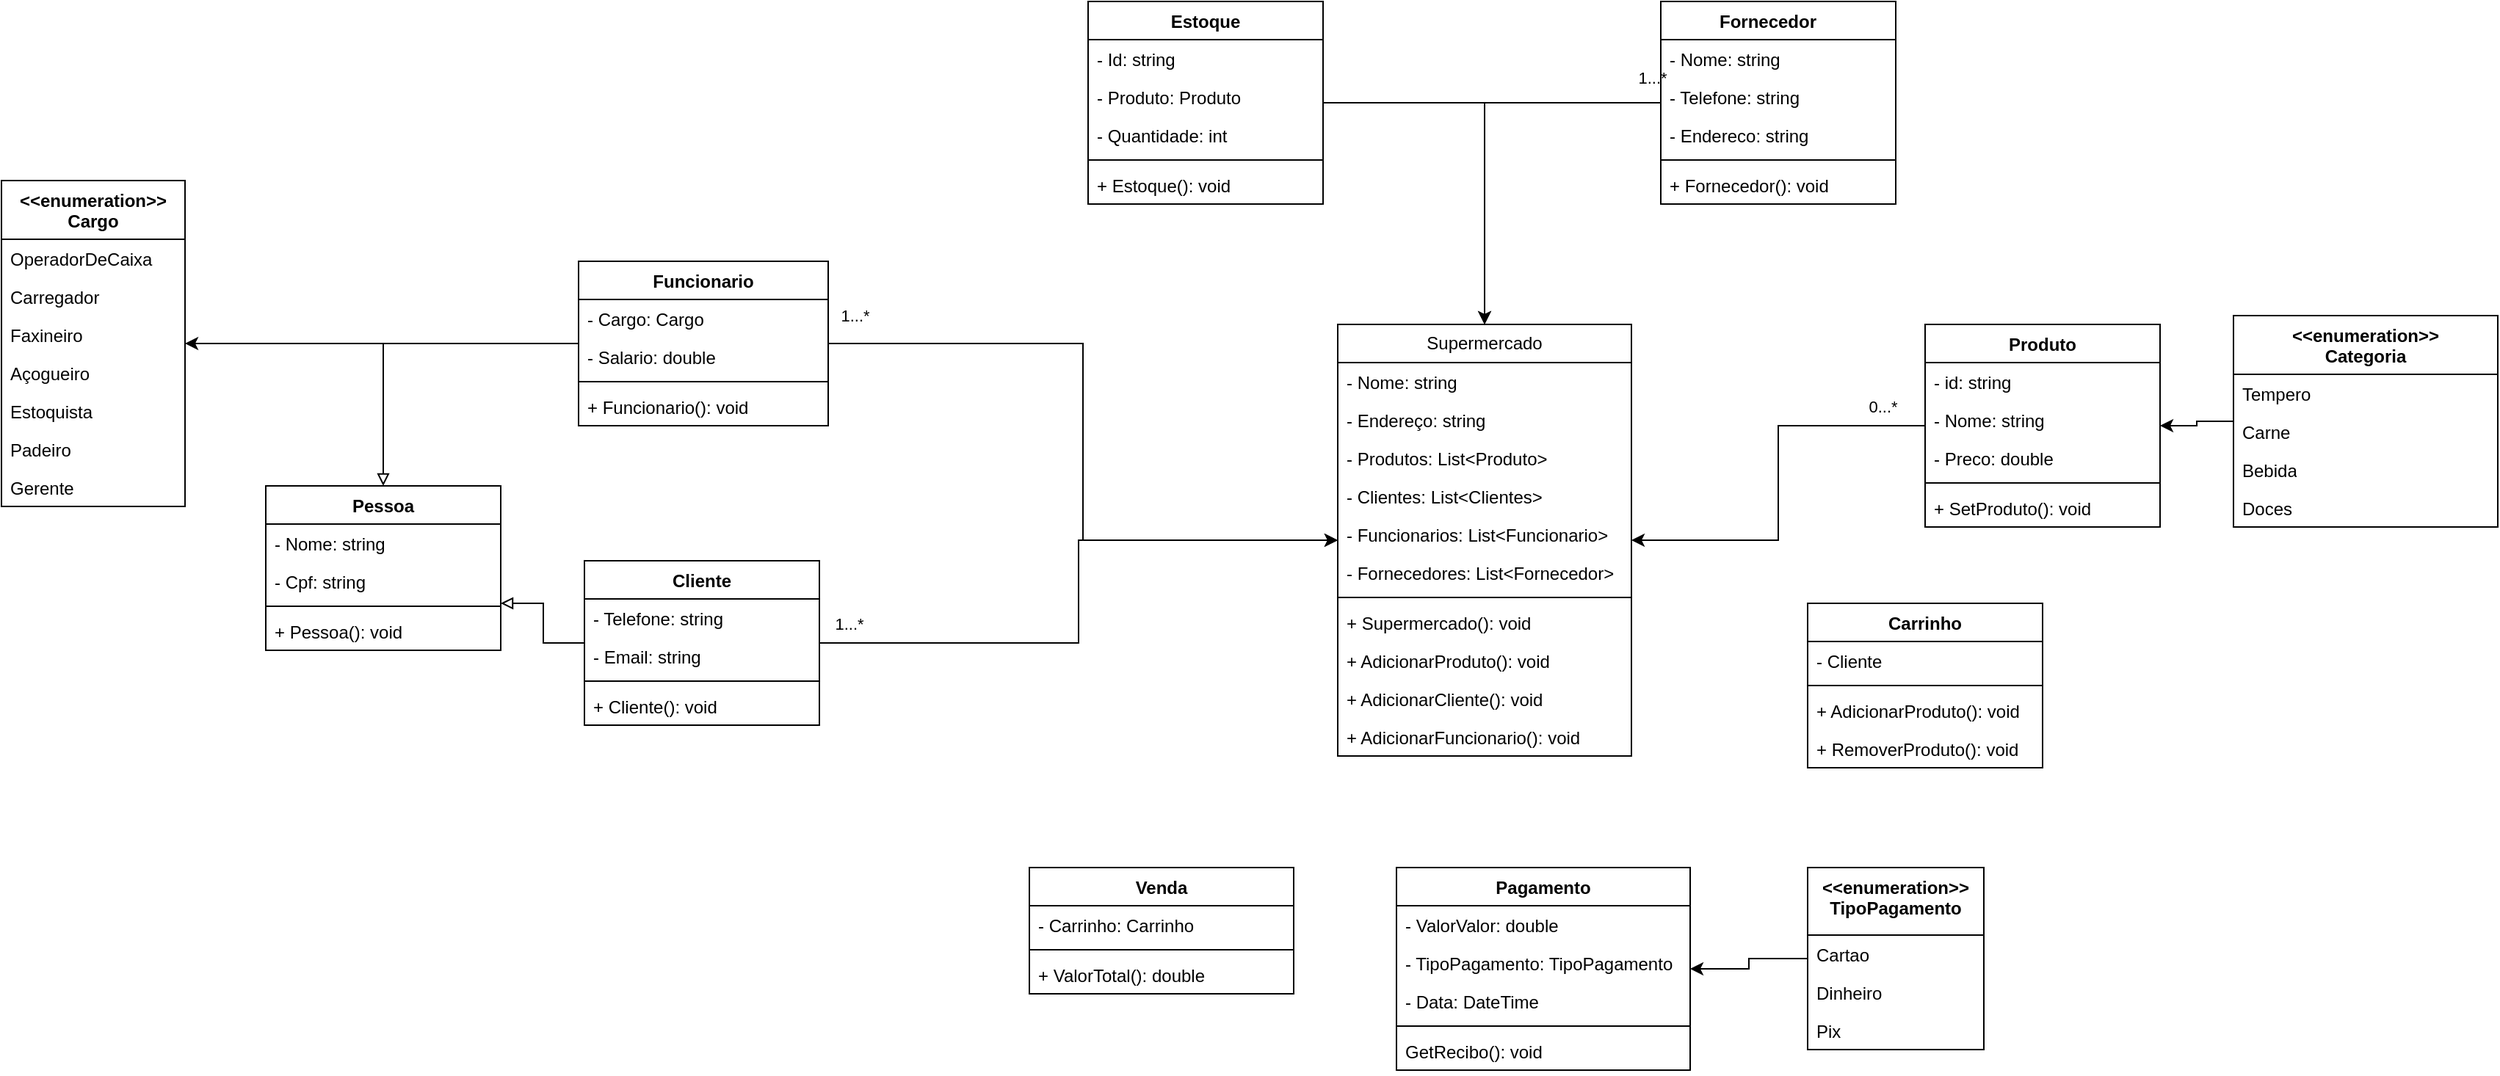 <mxfile version="27.0.6">
  <diagram id="C5RBs43oDa-KdzZeNtuy" name="Page-1">
    <mxGraphModel dx="4429" dy="2274" grid="1" gridSize="10" guides="1" tooltips="1" connect="1" arrows="1" fold="1" page="1" pageScale="1" pageWidth="827" pageHeight="1169" math="0" shadow="0">
      <root>
        <mxCell id="WIyWlLk6GJQsqaUBKTNV-0" />
        <mxCell id="WIyWlLk6GJQsqaUBKTNV-1" parent="WIyWlLk6GJQsqaUBKTNV-0" />
        <mxCell id="YXB4avdSgRHB-DBrlkpS-0" value="Supermercado" style="swimlane;fontStyle=0;childLayout=stackLayout;horizontal=1;startSize=26;fillColor=none;horizontalStack=0;resizeParent=1;resizeParentMax=0;resizeLast=0;collapsible=1;marginBottom=0;whiteSpace=wrap;html=1;" parent="WIyWlLk6GJQsqaUBKTNV-1" vertex="1">
          <mxGeometry x="-940" y="-180" width="200" height="294" as="geometry" />
        </mxCell>
        <mxCell id="YXB4avdSgRHB-DBrlkpS-1" value="- Nome: string" style="text;strokeColor=none;fillColor=none;align=left;verticalAlign=top;spacingLeft=4;spacingRight=4;overflow=hidden;rotatable=0;points=[[0,0.5],[1,0.5]];portConstraint=eastwest;whiteSpace=wrap;html=1;" parent="YXB4avdSgRHB-DBrlkpS-0" vertex="1">
          <mxGeometry y="26" width="200" height="26" as="geometry" />
        </mxCell>
        <mxCell id="YXB4avdSgRHB-DBrlkpS-2" value="- Endereço: string" style="text;strokeColor=none;fillColor=none;align=left;verticalAlign=top;spacingLeft=4;spacingRight=4;overflow=hidden;rotatable=0;points=[[0,0.5],[1,0.5]];portConstraint=eastwest;whiteSpace=wrap;html=1;" parent="YXB4avdSgRHB-DBrlkpS-0" vertex="1">
          <mxGeometry y="52" width="200" height="26" as="geometry" />
        </mxCell>
        <mxCell id="YXB4avdSgRHB-DBrlkpS-164" value="- Produtos: List&amp;lt;Produto&amp;gt;" style="text;strokeColor=none;fillColor=none;align=left;verticalAlign=top;spacingLeft=4;spacingRight=4;overflow=hidden;rotatable=0;points=[[0,0.5],[1,0.5]];portConstraint=eastwest;whiteSpace=wrap;html=1;" parent="YXB4avdSgRHB-DBrlkpS-0" vertex="1">
          <mxGeometry y="78" width="200" height="26" as="geometry" />
        </mxCell>
        <mxCell id="YXB4avdSgRHB-DBrlkpS-166" value="- Clientes: List&amp;lt;Clientes&amp;gt;" style="text;strokeColor=none;fillColor=none;align=left;verticalAlign=top;spacingLeft=4;spacingRight=4;overflow=hidden;rotatable=0;points=[[0,0.5],[1,0.5]];portConstraint=eastwest;whiteSpace=wrap;html=1;" parent="YXB4avdSgRHB-DBrlkpS-0" vertex="1">
          <mxGeometry y="104" width="200" height="26" as="geometry" />
        </mxCell>
        <mxCell id="YXB4avdSgRHB-DBrlkpS-167" value="- Funcionarios: List&amp;lt;Funcionario&amp;gt;" style="text;strokeColor=none;fillColor=none;align=left;verticalAlign=top;spacingLeft=4;spacingRight=4;overflow=hidden;rotatable=0;points=[[0,0.5],[1,0.5]];portConstraint=eastwest;whiteSpace=wrap;html=1;" parent="YXB4avdSgRHB-DBrlkpS-0" vertex="1">
          <mxGeometry y="130" width="200" height="26" as="geometry" />
        </mxCell>
        <mxCell id="vNshx0-KkZAUqCj2fFtB-9" value="- Fornecedores: List&amp;lt;Fornecedor&amp;gt;" style="text;strokeColor=none;fillColor=none;align=left;verticalAlign=top;spacingLeft=4;spacingRight=4;overflow=hidden;rotatable=0;points=[[0,0.5],[1,0.5]];portConstraint=eastwest;whiteSpace=wrap;html=1;" vertex="1" parent="YXB4avdSgRHB-DBrlkpS-0">
          <mxGeometry y="156" width="200" height="26" as="geometry" />
        </mxCell>
        <mxCell id="YXB4avdSgRHB-DBrlkpS-45" value="" style="line;strokeWidth=1;fillColor=none;align=left;verticalAlign=middle;spacingTop=-1;spacingLeft=3;spacingRight=3;rotatable=0;labelPosition=right;points=[];portConstraint=eastwest;strokeColor=inherit;" parent="YXB4avdSgRHB-DBrlkpS-0" vertex="1">
          <mxGeometry y="182" width="200" height="8" as="geometry" />
        </mxCell>
        <mxCell id="YXB4avdSgRHB-DBrlkpS-197" value="+ Supermercado(): void" style="text;strokeColor=none;fillColor=none;align=left;verticalAlign=top;spacingLeft=4;spacingRight=4;overflow=hidden;rotatable=0;points=[[0,0.5],[1,0.5]];portConstraint=eastwest;whiteSpace=wrap;html=1;" parent="YXB4avdSgRHB-DBrlkpS-0" vertex="1">
          <mxGeometry y="190" width="200" height="26" as="geometry" />
        </mxCell>
        <mxCell id="YXB4avdSgRHB-DBrlkpS-126" value="+ AdicionarProduto(): void" style="text;strokeColor=none;fillColor=none;align=left;verticalAlign=top;spacingLeft=4;spacingRight=4;overflow=hidden;rotatable=0;points=[[0,0.5],[1,0.5]];portConstraint=eastwest;whiteSpace=wrap;html=1;" parent="YXB4avdSgRHB-DBrlkpS-0" vertex="1">
          <mxGeometry y="216" width="200" height="26" as="geometry" />
        </mxCell>
        <mxCell id="YXB4avdSgRHB-DBrlkpS-162" value="+ AdicionarCliente(): void" style="text;strokeColor=none;fillColor=none;align=left;verticalAlign=top;spacingLeft=4;spacingRight=4;overflow=hidden;rotatable=0;points=[[0,0.5],[1,0.5]];portConstraint=eastwest;whiteSpace=wrap;html=1;" parent="YXB4avdSgRHB-DBrlkpS-0" vertex="1">
          <mxGeometry y="242" width="200" height="26" as="geometry" />
        </mxCell>
        <mxCell id="YXB4avdSgRHB-DBrlkpS-163" value="+ AdicionarFuncionario(): void" style="text;strokeColor=none;fillColor=none;align=left;verticalAlign=top;spacingLeft=4;spacingRight=4;overflow=hidden;rotatable=0;points=[[0,0.5],[1,0.5]];portConstraint=eastwest;whiteSpace=wrap;html=1;" parent="YXB4avdSgRHB-DBrlkpS-0" vertex="1">
          <mxGeometry y="268" width="200" height="26" as="geometry" />
        </mxCell>
        <mxCell id="vNshx0-KkZAUqCj2fFtB-11" style="edgeStyle=orthogonalEdgeStyle;rounded=0;orthogonalLoop=1;jettySize=auto;html=1;" edge="1" parent="WIyWlLk6GJQsqaUBKTNV-1" source="YXB4avdSgRHB-DBrlkpS-10" target="YXB4avdSgRHB-DBrlkpS-0">
          <mxGeometry relative="1" as="geometry" />
        </mxCell>
        <mxCell id="vNshx0-KkZAUqCj2fFtB-12" value="0...*" style="edgeLabel;html=1;align=center;verticalAlign=middle;resizable=0;points=[];" vertex="1" connectable="0" parent="vNshx0-KkZAUqCj2fFtB-11">
          <mxGeometry x="-0.735" y="2" relative="1" as="geometry">
            <mxPoint x="8" y="-15" as="offset" />
          </mxGeometry>
        </mxCell>
        <mxCell id="YXB4avdSgRHB-DBrlkpS-10" value="Produto" style="swimlane;fontStyle=1;align=center;verticalAlign=top;childLayout=stackLayout;horizontal=1;startSize=26;horizontalStack=0;resizeParent=1;resizeParentMax=0;resizeLast=0;collapsible=1;marginBottom=0;whiteSpace=wrap;html=1;" parent="WIyWlLk6GJQsqaUBKTNV-1" vertex="1">
          <mxGeometry x="-540" y="-180" width="160" height="138" as="geometry" />
        </mxCell>
        <mxCell id="YXB4avdSgRHB-DBrlkpS-168" value="- id: string" style="text;strokeColor=none;fillColor=none;align=left;verticalAlign=top;spacingLeft=4;spacingRight=4;overflow=hidden;rotatable=0;points=[[0,0.5],[1,0.5]];portConstraint=eastwest;whiteSpace=wrap;html=1;" parent="YXB4avdSgRHB-DBrlkpS-10" vertex="1">
          <mxGeometry y="26" width="160" height="26" as="geometry" />
        </mxCell>
        <mxCell id="YXB4avdSgRHB-DBrlkpS-11" value="- Nome: string" style="text;strokeColor=none;fillColor=none;align=left;verticalAlign=top;spacingLeft=4;spacingRight=4;overflow=hidden;rotatable=0;points=[[0,0.5],[1,0.5]];portConstraint=eastwest;whiteSpace=wrap;html=1;" parent="YXB4avdSgRHB-DBrlkpS-10" vertex="1">
          <mxGeometry y="52" width="160" height="26" as="geometry" />
        </mxCell>
        <mxCell id="YXB4avdSgRHB-DBrlkpS-14" value="- Preco: double" style="text;strokeColor=none;fillColor=none;align=left;verticalAlign=top;spacingLeft=4;spacingRight=4;overflow=hidden;rotatable=0;points=[[0,0.5],[1,0.5]];portConstraint=eastwest;whiteSpace=wrap;html=1;" parent="YXB4avdSgRHB-DBrlkpS-10" vertex="1">
          <mxGeometry y="78" width="160" height="26" as="geometry" />
        </mxCell>
        <mxCell id="vNshx0-KkZAUqCj2fFtB-25" value="" style="line;strokeWidth=1;fillColor=none;align=left;verticalAlign=middle;spacingTop=-1;spacingLeft=3;spacingRight=3;rotatable=0;labelPosition=right;points=[];portConstraint=eastwest;strokeColor=inherit;" vertex="1" parent="YXB4avdSgRHB-DBrlkpS-10">
          <mxGeometry y="104" width="160" height="8" as="geometry" />
        </mxCell>
        <mxCell id="vNshx0-KkZAUqCj2fFtB-24" value="+ SetProduto(): void" style="text;strokeColor=none;fillColor=none;align=left;verticalAlign=top;spacingLeft=4;spacingRight=4;overflow=hidden;rotatable=0;points=[[0,0.5],[1,0.5]];portConstraint=eastwest;whiteSpace=wrap;html=1;" vertex="1" parent="YXB4avdSgRHB-DBrlkpS-10">
          <mxGeometry y="112" width="160" height="26" as="geometry" />
        </mxCell>
        <mxCell id="YXB4avdSgRHB-DBrlkpS-104" value="" style="edgeStyle=orthogonalEdgeStyle;rounded=0;orthogonalLoop=1;jettySize=auto;html=1;endArrow=classic;endFill=1;endSize=6;" parent="WIyWlLk6GJQsqaUBKTNV-1" source="YXB4avdSgRHB-DBrlkpS-16" target="YXB4avdSgRHB-DBrlkpS-99" edge="1">
          <mxGeometry relative="1" as="geometry" />
        </mxCell>
        <mxCell id="vNshx0-KkZAUqCj2fFtB-1" style="edgeStyle=orthogonalEdgeStyle;rounded=0;orthogonalLoop=1;jettySize=auto;html=1;endArrow=block;endFill=0;" edge="1" parent="WIyWlLk6GJQsqaUBKTNV-1" source="YXB4avdSgRHB-DBrlkpS-16" target="YXB4avdSgRHB-DBrlkpS-30">
          <mxGeometry relative="1" as="geometry" />
        </mxCell>
        <mxCell id="vNshx0-KkZAUqCj2fFtB-13" style="edgeStyle=orthogonalEdgeStyle;rounded=0;orthogonalLoop=1;jettySize=auto;html=1;" edge="1" parent="WIyWlLk6GJQsqaUBKTNV-1" source="YXB4avdSgRHB-DBrlkpS-16" target="YXB4avdSgRHB-DBrlkpS-0">
          <mxGeometry relative="1" as="geometry" />
        </mxCell>
        <mxCell id="vNshx0-KkZAUqCj2fFtB-16" value="1...*" style="edgeLabel;html=1;align=center;verticalAlign=middle;resizable=0;points=[];" vertex="1" connectable="0" parent="vNshx0-KkZAUqCj2fFtB-13">
          <mxGeometry x="-0.728" relative="1" as="geometry">
            <mxPoint x="-48" y="-19" as="offset" />
          </mxGeometry>
        </mxCell>
        <mxCell id="YXB4avdSgRHB-DBrlkpS-16" value="Funcionario" style="swimlane;fontStyle=1;align=center;verticalAlign=top;childLayout=stackLayout;horizontal=1;startSize=26;horizontalStack=0;resizeParent=1;resizeParentMax=0;resizeLast=0;collapsible=1;marginBottom=0;whiteSpace=wrap;html=1;" parent="WIyWlLk6GJQsqaUBKTNV-1" vertex="1">
          <mxGeometry x="-1457" y="-223" width="170" height="112" as="geometry" />
        </mxCell>
        <mxCell id="YXB4avdSgRHB-DBrlkpS-21" value="- Cargo: Cargo" style="text;strokeColor=none;fillColor=none;align=left;verticalAlign=top;spacingLeft=4;spacingRight=4;overflow=hidden;rotatable=0;points=[[0,0.5],[1,0.5]];portConstraint=eastwest;whiteSpace=wrap;html=1;" parent="YXB4avdSgRHB-DBrlkpS-16" vertex="1">
          <mxGeometry y="26" width="170" height="26" as="geometry" />
        </mxCell>
        <mxCell id="YXB4avdSgRHB-DBrlkpS-155" value="- Salario: double" style="text;strokeColor=none;fillColor=none;align=left;verticalAlign=top;spacingLeft=4;spacingRight=4;overflow=hidden;rotatable=0;points=[[0,0.5],[1,0.5]];portConstraint=eastwest;whiteSpace=wrap;html=1;" parent="YXB4avdSgRHB-DBrlkpS-16" vertex="1">
          <mxGeometry y="52" width="170" height="26" as="geometry" />
        </mxCell>
        <mxCell id="YXB4avdSgRHB-DBrlkpS-179" value="" style="line;strokeWidth=1;fillColor=none;align=left;verticalAlign=middle;spacingTop=-1;spacingLeft=3;spacingRight=3;rotatable=0;labelPosition=right;points=[];portConstraint=eastwest;strokeColor=inherit;" parent="YXB4avdSgRHB-DBrlkpS-16" vertex="1">
          <mxGeometry y="78" width="170" height="8" as="geometry" />
        </mxCell>
        <mxCell id="YXB4avdSgRHB-DBrlkpS-178" value="+ Funcionario(): void" style="text;strokeColor=none;fillColor=none;align=left;verticalAlign=top;spacingLeft=4;spacingRight=4;overflow=hidden;rotatable=0;points=[[0,0.5],[1,0.5]];portConstraint=eastwest;whiteSpace=wrap;html=1;" parent="YXB4avdSgRHB-DBrlkpS-16" vertex="1">
          <mxGeometry y="86" width="170" height="26" as="geometry" />
        </mxCell>
        <mxCell id="YXB4avdSgRHB-DBrlkpS-22" value="Venda" style="swimlane;fontStyle=1;align=center;verticalAlign=top;childLayout=stackLayout;horizontal=1;startSize=26;horizontalStack=0;resizeParent=1;resizeParentMax=0;resizeLast=0;collapsible=1;marginBottom=0;whiteSpace=wrap;html=1;" parent="WIyWlLk6GJQsqaUBKTNV-1" vertex="1">
          <mxGeometry x="-1150" y="190" width="180" height="86" as="geometry" />
        </mxCell>
        <mxCell id="YXB4avdSgRHB-DBrlkpS-180" value="- Carrinho: Carrinho" style="text;strokeColor=none;fillColor=none;align=left;verticalAlign=top;spacingLeft=4;spacingRight=4;overflow=hidden;rotatable=0;points=[[0,0.5],[1,0.5]];portConstraint=eastwest;whiteSpace=wrap;html=1;" parent="YXB4avdSgRHB-DBrlkpS-22" vertex="1">
          <mxGeometry y="26" width="180" height="26" as="geometry" />
        </mxCell>
        <mxCell id="vNshx0-KkZAUqCj2fFtB-67" value="" style="line;strokeWidth=1;fillColor=none;align=left;verticalAlign=middle;spacingTop=-1;spacingLeft=3;spacingRight=3;rotatable=0;labelPosition=right;points=[];portConstraint=eastwest;strokeColor=inherit;" vertex="1" parent="YXB4avdSgRHB-DBrlkpS-22">
          <mxGeometry y="52" width="180" height="8" as="geometry" />
        </mxCell>
        <mxCell id="vNshx0-KkZAUqCj2fFtB-66" value="+ ValorTotal(): double" style="text;strokeColor=none;fillColor=none;align=left;verticalAlign=top;spacingLeft=4;spacingRight=4;overflow=hidden;rotatable=0;points=[[0,0.5],[1,0.5]];portConstraint=eastwest;whiteSpace=wrap;html=1;" vertex="1" parent="YXB4avdSgRHB-DBrlkpS-22">
          <mxGeometry y="60" width="180" height="26" as="geometry" />
        </mxCell>
        <mxCell id="YXB4avdSgRHB-DBrlkpS-30" value="Pessoa" style="swimlane;fontStyle=1;align=center;verticalAlign=top;childLayout=stackLayout;horizontal=1;startSize=26;horizontalStack=0;resizeParent=1;resizeParentMax=0;resizeLast=0;collapsible=1;marginBottom=0;whiteSpace=wrap;html=1;" parent="WIyWlLk6GJQsqaUBKTNV-1" vertex="1">
          <mxGeometry x="-1670" y="-70" width="160" height="112" as="geometry" />
        </mxCell>
        <mxCell id="YXB4avdSgRHB-DBrlkpS-31" value="- Nome: string" style="text;strokeColor=none;fillColor=none;align=left;verticalAlign=top;spacingLeft=4;spacingRight=4;overflow=hidden;rotatable=0;points=[[0,0.5],[1,0.5]];portConstraint=eastwest;whiteSpace=wrap;html=1;" parent="YXB4avdSgRHB-DBrlkpS-30" vertex="1">
          <mxGeometry y="26" width="160" height="26" as="geometry" />
        </mxCell>
        <mxCell id="YXB4avdSgRHB-DBrlkpS-47" value="- Cpf: string" style="text;strokeColor=none;fillColor=none;align=left;verticalAlign=top;spacingLeft=4;spacingRight=4;overflow=hidden;rotatable=0;points=[[0,0.5],[1,0.5]];portConstraint=eastwest;whiteSpace=wrap;html=1;" parent="YXB4avdSgRHB-DBrlkpS-30" vertex="1">
          <mxGeometry y="52" width="160" height="26" as="geometry" />
        </mxCell>
        <mxCell id="YXB4avdSgRHB-DBrlkpS-174" value="" style="line;strokeWidth=1;fillColor=none;align=left;verticalAlign=middle;spacingTop=-1;spacingLeft=3;spacingRight=3;rotatable=0;labelPosition=right;points=[];portConstraint=eastwest;strokeColor=inherit;" parent="YXB4avdSgRHB-DBrlkpS-30" vertex="1">
          <mxGeometry y="78" width="160" height="8" as="geometry" />
        </mxCell>
        <mxCell id="YXB4avdSgRHB-DBrlkpS-173" value="+ Pessoa(): void" style="text;strokeColor=none;fillColor=none;align=left;verticalAlign=top;spacingLeft=4;spacingRight=4;overflow=hidden;rotatable=0;points=[[0,0.5],[1,0.5]];portConstraint=eastwest;whiteSpace=wrap;html=1;" parent="YXB4avdSgRHB-DBrlkpS-30" vertex="1">
          <mxGeometry y="86" width="160" height="26" as="geometry" />
        </mxCell>
        <mxCell id="vNshx0-KkZAUqCj2fFtB-2" style="edgeStyle=orthogonalEdgeStyle;rounded=0;orthogonalLoop=1;jettySize=auto;html=1;endArrow=block;endFill=0;" edge="1" parent="WIyWlLk6GJQsqaUBKTNV-1" source="YXB4avdSgRHB-DBrlkpS-40" target="YXB4avdSgRHB-DBrlkpS-30">
          <mxGeometry relative="1" as="geometry">
            <Array as="points">
              <mxPoint x="-1481" y="37" />
              <mxPoint x="-1481" y="10" />
            </Array>
          </mxGeometry>
        </mxCell>
        <mxCell id="vNshx0-KkZAUqCj2fFtB-14" style="edgeStyle=orthogonalEdgeStyle;rounded=0;orthogonalLoop=1;jettySize=auto;html=1;" edge="1" parent="WIyWlLk6GJQsqaUBKTNV-1" source="YXB4avdSgRHB-DBrlkpS-40" target="YXB4avdSgRHB-DBrlkpS-0">
          <mxGeometry relative="1" as="geometry" />
        </mxCell>
        <mxCell id="vNshx0-KkZAUqCj2fFtB-15" value="1...*" style="edgeLabel;html=1;align=center;verticalAlign=middle;resizable=0;points=[];" vertex="1" connectable="0" parent="vNshx0-KkZAUqCj2fFtB-14">
          <mxGeometry x="-0.879" y="1" relative="1" as="geometry">
            <mxPoint x="-6" y="-12" as="offset" />
          </mxGeometry>
        </mxCell>
        <mxCell id="YXB4avdSgRHB-DBrlkpS-40" value="Cliente" style="swimlane;fontStyle=1;align=center;verticalAlign=top;childLayout=stackLayout;horizontal=1;startSize=26;horizontalStack=0;resizeParent=1;resizeParentMax=0;resizeLast=0;collapsible=1;marginBottom=0;whiteSpace=wrap;html=1;" parent="WIyWlLk6GJQsqaUBKTNV-1" vertex="1">
          <mxGeometry x="-1453" y="-19" width="160" height="112" as="geometry" />
        </mxCell>
        <mxCell id="YXB4avdSgRHB-DBrlkpS-171" value="- Telefone: string" style="text;strokeColor=none;fillColor=none;align=left;verticalAlign=top;spacingLeft=4;spacingRight=4;overflow=hidden;rotatable=0;points=[[0,0.5],[1,0.5]];portConstraint=eastwest;whiteSpace=wrap;html=1;" parent="YXB4avdSgRHB-DBrlkpS-40" vertex="1">
          <mxGeometry y="26" width="160" height="26" as="geometry" />
        </mxCell>
        <mxCell id="YXB4avdSgRHB-DBrlkpS-177" value="- Email: string" style="text;strokeColor=none;fillColor=none;align=left;verticalAlign=top;spacingLeft=4;spacingRight=4;overflow=hidden;rotatable=0;points=[[0,0.5],[1,0.5]];portConstraint=eastwest;whiteSpace=wrap;html=1;" parent="YXB4avdSgRHB-DBrlkpS-40" vertex="1">
          <mxGeometry y="52" width="160" height="26" as="geometry" />
        </mxCell>
        <mxCell id="YXB4avdSgRHB-DBrlkpS-176" value="" style="line;strokeWidth=1;fillColor=none;align=left;verticalAlign=middle;spacingTop=-1;spacingLeft=3;spacingRight=3;rotatable=0;labelPosition=right;points=[];portConstraint=eastwest;strokeColor=inherit;" parent="YXB4avdSgRHB-DBrlkpS-40" vertex="1">
          <mxGeometry y="78" width="160" height="8" as="geometry" />
        </mxCell>
        <mxCell id="YXB4avdSgRHB-DBrlkpS-175" value="+ Cliente(): void" style="text;strokeColor=none;fillColor=none;align=left;verticalAlign=top;spacingLeft=4;spacingRight=4;overflow=hidden;rotatable=0;points=[[0,0.5],[1,0.5]];portConstraint=eastwest;whiteSpace=wrap;html=1;" parent="YXB4avdSgRHB-DBrlkpS-40" vertex="1">
          <mxGeometry y="86" width="160" height="26" as="geometry" />
        </mxCell>
        <mxCell id="vNshx0-KkZAUqCj2fFtB-26" style="edgeStyle=orthogonalEdgeStyle;rounded=0;orthogonalLoop=1;jettySize=auto;html=1;" edge="1" parent="WIyWlLk6GJQsqaUBKTNV-1" source="YXB4avdSgRHB-DBrlkpS-54" target="YXB4avdSgRHB-DBrlkpS-0">
          <mxGeometry relative="1" as="geometry" />
        </mxCell>
        <mxCell id="vNshx0-KkZAUqCj2fFtB-29" value="1...*" style="edgeLabel;html=1;align=center;verticalAlign=middle;resizable=0;points=[];" vertex="1" connectable="0" parent="vNshx0-KkZAUqCj2fFtB-26">
          <mxGeometry x="-0.848" y="-6" relative="1" as="geometry">
            <mxPoint x="14" y="-11" as="offset" />
          </mxGeometry>
        </mxCell>
        <mxCell id="YXB4avdSgRHB-DBrlkpS-54" value="Fornecedor&lt;span style=&quot;white-space: pre;&quot;&gt;&#x9;&lt;/span&gt;" style="swimlane;fontStyle=1;align=center;verticalAlign=top;childLayout=stackLayout;horizontal=1;startSize=26;horizontalStack=0;resizeParent=1;resizeParentMax=0;resizeLast=0;collapsible=1;marginBottom=0;whiteSpace=wrap;html=1;" parent="WIyWlLk6GJQsqaUBKTNV-1" vertex="1">
          <mxGeometry x="-720" y="-400" width="160" height="138" as="geometry" />
        </mxCell>
        <mxCell id="YXB4avdSgRHB-DBrlkpS-55" value="- Nome: string" style="text;strokeColor=none;fillColor=none;align=left;verticalAlign=top;spacingLeft=4;spacingRight=4;overflow=hidden;rotatable=0;points=[[0,0.5],[1,0.5]];portConstraint=eastwest;whiteSpace=wrap;html=1;" parent="YXB4avdSgRHB-DBrlkpS-54" vertex="1">
          <mxGeometry y="26" width="160" height="26" as="geometry" />
        </mxCell>
        <mxCell id="YXB4avdSgRHB-DBrlkpS-183" value="- Telefone: string" style="text;strokeColor=none;fillColor=none;align=left;verticalAlign=top;spacingLeft=4;spacingRight=4;overflow=hidden;rotatable=0;points=[[0,0.5],[1,0.5]];portConstraint=eastwest;whiteSpace=wrap;html=1;" parent="YXB4avdSgRHB-DBrlkpS-54" vertex="1">
          <mxGeometry y="52" width="160" height="26" as="geometry" />
        </mxCell>
        <mxCell id="YXB4avdSgRHB-DBrlkpS-58" value="- Endereco: string" style="text;strokeColor=none;fillColor=none;align=left;verticalAlign=top;spacingLeft=4;spacingRight=4;overflow=hidden;rotatable=0;points=[[0,0.5],[1,0.5]];portConstraint=eastwest;whiteSpace=wrap;html=1;" parent="YXB4avdSgRHB-DBrlkpS-54" vertex="1">
          <mxGeometry y="78" width="160" height="26" as="geometry" />
        </mxCell>
        <mxCell id="vNshx0-KkZAUqCj2fFtB-28" value="" style="line;strokeWidth=1;fillColor=none;align=left;verticalAlign=middle;spacingTop=-1;spacingLeft=3;spacingRight=3;rotatable=0;labelPosition=right;points=[];portConstraint=eastwest;strokeColor=inherit;" vertex="1" parent="YXB4avdSgRHB-DBrlkpS-54">
          <mxGeometry y="104" width="160" height="8" as="geometry" />
        </mxCell>
        <mxCell id="vNshx0-KkZAUqCj2fFtB-27" value="+ Fornecedor(): void" style="text;strokeColor=none;fillColor=none;align=left;verticalAlign=top;spacingLeft=4;spacingRight=4;overflow=hidden;rotatable=0;points=[[0,0.5],[1,0.5]];portConstraint=eastwest;whiteSpace=wrap;html=1;" vertex="1" parent="YXB4avdSgRHB-DBrlkpS-54">
          <mxGeometry y="112" width="160" height="26" as="geometry" />
        </mxCell>
        <mxCell id="YXB4avdSgRHB-DBrlkpS-59" value="Pagamento" style="swimlane;fontStyle=1;align=center;verticalAlign=top;childLayout=stackLayout;horizontal=1;startSize=26;horizontalStack=0;resizeParent=1;resizeParentMax=0;resizeLast=0;collapsible=1;marginBottom=0;whiteSpace=wrap;html=1;" parent="WIyWlLk6GJQsqaUBKTNV-1" vertex="1">
          <mxGeometry x="-900" y="190" width="200" height="138" as="geometry" />
        </mxCell>
        <mxCell id="YXB4avdSgRHB-DBrlkpS-68" value="- ValorValor: double" style="text;strokeColor=none;fillColor=none;align=left;verticalAlign=top;spacingLeft=4;spacingRight=4;overflow=hidden;rotatable=0;points=[[0,0.5],[1,0.5]];portConstraint=eastwest;whiteSpace=wrap;html=1;" parent="YXB4avdSgRHB-DBrlkpS-59" vertex="1">
          <mxGeometry y="26" width="200" height="26" as="geometry" />
        </mxCell>
        <mxCell id="YXB4avdSgRHB-DBrlkpS-187" value="- TipoPagamento: TipoPagamento" style="text;strokeColor=none;fillColor=none;align=left;verticalAlign=top;spacingLeft=4;spacingRight=4;overflow=hidden;rotatable=0;points=[[0,0.5],[1,0.5]];portConstraint=eastwest;whiteSpace=wrap;html=1;" parent="YXB4avdSgRHB-DBrlkpS-59" vertex="1">
          <mxGeometry y="52" width="200" height="26" as="geometry" />
        </mxCell>
        <mxCell id="vNshx0-KkZAUqCj2fFtB-71" value="- Data: DateTime" style="text;strokeColor=none;fillColor=none;align=left;verticalAlign=top;spacingLeft=4;spacingRight=4;overflow=hidden;rotatable=0;points=[[0,0.5],[1,0.5]];portConstraint=eastwest;whiteSpace=wrap;html=1;" vertex="1" parent="YXB4avdSgRHB-DBrlkpS-59">
          <mxGeometry y="78" width="200" height="26" as="geometry" />
        </mxCell>
        <mxCell id="vNshx0-KkZAUqCj2fFtB-70" value="" style="line;strokeWidth=1;fillColor=none;align=left;verticalAlign=middle;spacingTop=-1;spacingLeft=3;spacingRight=3;rotatable=0;labelPosition=right;points=[];portConstraint=eastwest;strokeColor=inherit;" vertex="1" parent="YXB4avdSgRHB-DBrlkpS-59">
          <mxGeometry y="104" width="200" height="8" as="geometry" />
        </mxCell>
        <mxCell id="vNshx0-KkZAUqCj2fFtB-69" value="GetRecibo(): void" style="text;strokeColor=none;fillColor=none;align=left;verticalAlign=top;spacingLeft=4;spacingRight=4;overflow=hidden;rotatable=0;points=[[0,0.5],[1,0.5]];portConstraint=eastwest;whiteSpace=wrap;html=1;" vertex="1" parent="YXB4avdSgRHB-DBrlkpS-59">
          <mxGeometry y="112" width="200" height="26" as="geometry" />
        </mxCell>
        <mxCell id="vNshx0-KkZAUqCj2fFtB-4" style="edgeStyle=orthogonalEdgeStyle;rounded=0;orthogonalLoop=1;jettySize=auto;html=1;" edge="1" parent="WIyWlLk6GJQsqaUBKTNV-1" source="YXB4avdSgRHB-DBrlkpS-69" target="YXB4avdSgRHB-DBrlkpS-10">
          <mxGeometry relative="1" as="geometry" />
        </mxCell>
        <mxCell id="YXB4avdSgRHB-DBrlkpS-69" value="&amp;lt;&amp;lt;enumeration&amp;gt;&amp;gt;&lt;div&gt;Categoria&lt;/div&gt;" style="swimlane;fontStyle=1;align=center;verticalAlign=top;childLayout=stackLayout;horizontal=1;startSize=40;horizontalStack=0;resizeParent=1;resizeParentMax=0;resizeLast=0;collapsible=1;marginBottom=0;whiteSpace=wrap;html=1;" parent="WIyWlLk6GJQsqaUBKTNV-1" vertex="1">
          <mxGeometry x="-330" y="-186" width="180" height="144" as="geometry" />
        </mxCell>
        <mxCell id="vNshx0-KkZAUqCj2fFtB-5" value="&lt;div&gt;Tempero&lt;/div&gt;" style="text;strokeColor=none;fillColor=none;align=left;verticalAlign=top;spacingLeft=4;spacingRight=4;overflow=hidden;rotatable=0;points=[[0,0.5],[1,0.5]];portConstraint=eastwest;whiteSpace=wrap;html=1;" vertex="1" parent="YXB4avdSgRHB-DBrlkpS-69">
          <mxGeometry y="40" width="180" height="26" as="geometry" />
        </mxCell>
        <mxCell id="vNshx0-KkZAUqCj2fFtB-6" value="Carne" style="text;strokeColor=none;fillColor=none;align=left;verticalAlign=top;spacingLeft=4;spacingRight=4;overflow=hidden;rotatable=0;points=[[0,0.5],[1,0.5]];portConstraint=eastwest;whiteSpace=wrap;html=1;" vertex="1" parent="YXB4avdSgRHB-DBrlkpS-69">
          <mxGeometry y="66" width="180" height="26" as="geometry" />
        </mxCell>
        <mxCell id="vNshx0-KkZAUqCj2fFtB-7" value="Bebida" style="text;strokeColor=none;fillColor=none;align=left;verticalAlign=top;spacingLeft=4;spacingRight=4;overflow=hidden;rotatable=0;points=[[0,0.5],[1,0.5]];portConstraint=eastwest;whiteSpace=wrap;html=1;" vertex="1" parent="YXB4avdSgRHB-DBrlkpS-69">
          <mxGeometry y="92" width="180" height="26" as="geometry" />
        </mxCell>
        <mxCell id="vNshx0-KkZAUqCj2fFtB-8" value="Doces" style="text;strokeColor=none;fillColor=none;align=left;verticalAlign=top;spacingLeft=4;spacingRight=4;overflow=hidden;rotatable=0;points=[[0,0.5],[1,0.5]];portConstraint=eastwest;whiteSpace=wrap;html=1;" vertex="1" parent="YXB4avdSgRHB-DBrlkpS-69">
          <mxGeometry y="118" width="180" height="26" as="geometry" />
        </mxCell>
        <mxCell id="YXB4avdSgRHB-DBrlkpS-99" value="&lt;div&gt;&amp;lt;&amp;lt;enumeration&amp;gt;&amp;gt;&lt;/div&gt;&lt;div&gt;Cargo&lt;/div&gt;" style="swimlane;fontStyle=1;align=center;verticalAlign=top;childLayout=stackLayout;horizontal=1;startSize=40;horizontalStack=0;resizeParent=1;resizeParentMax=0;resizeLast=0;collapsible=1;marginBottom=0;whiteSpace=wrap;html=1;" parent="WIyWlLk6GJQsqaUBKTNV-1" vertex="1">
          <mxGeometry x="-1850" y="-278" width="125" height="222" as="geometry" />
        </mxCell>
        <mxCell id="YXB4avdSgRHB-DBrlkpS-100" value="OperadorDeCaixa" style="text;strokeColor=none;fillColor=none;align=left;verticalAlign=top;spacingLeft=4;spacingRight=4;overflow=hidden;rotatable=0;points=[[0,0.5],[1,0.5]];portConstraint=eastwest;whiteSpace=wrap;html=1;" parent="YXB4avdSgRHB-DBrlkpS-99" vertex="1">
          <mxGeometry y="40" width="125" height="26" as="geometry" />
        </mxCell>
        <mxCell id="YXB4avdSgRHB-DBrlkpS-101" value="Carregador" style="text;strokeColor=none;fillColor=none;align=left;verticalAlign=top;spacingLeft=4;spacingRight=4;overflow=hidden;rotatable=0;points=[[0,0.5],[1,0.5]];portConstraint=eastwest;whiteSpace=wrap;html=1;" parent="YXB4avdSgRHB-DBrlkpS-99" vertex="1">
          <mxGeometry y="66" width="125" height="26" as="geometry" />
        </mxCell>
        <mxCell id="YXB4avdSgRHB-DBrlkpS-105" value="Faxineiro" style="text;strokeColor=none;fillColor=none;align=left;verticalAlign=top;spacingLeft=4;spacingRight=4;overflow=hidden;rotatable=0;points=[[0,0.5],[1,0.5]];portConstraint=eastwest;whiteSpace=wrap;html=1;" parent="YXB4avdSgRHB-DBrlkpS-99" vertex="1">
          <mxGeometry y="92" width="125" height="26" as="geometry" />
        </mxCell>
        <mxCell id="YXB4avdSgRHB-DBrlkpS-106" value="Açogueiro" style="text;strokeColor=none;fillColor=none;align=left;verticalAlign=top;spacingLeft=4;spacingRight=4;overflow=hidden;rotatable=0;points=[[0,0.5],[1,0.5]];portConstraint=eastwest;whiteSpace=wrap;html=1;" parent="YXB4avdSgRHB-DBrlkpS-99" vertex="1">
          <mxGeometry y="118" width="125" height="26" as="geometry" />
        </mxCell>
        <mxCell id="YXB4avdSgRHB-DBrlkpS-107" value="Estoquista" style="text;strokeColor=none;fillColor=none;align=left;verticalAlign=top;spacingLeft=4;spacingRight=4;overflow=hidden;rotatable=0;points=[[0,0.5],[1,0.5]];portConstraint=eastwest;whiteSpace=wrap;html=1;" parent="YXB4avdSgRHB-DBrlkpS-99" vertex="1">
          <mxGeometry y="144" width="125" height="26" as="geometry" />
        </mxCell>
        <mxCell id="YXB4avdSgRHB-DBrlkpS-108" value="Padeiro" style="text;strokeColor=none;fillColor=none;align=left;verticalAlign=top;spacingLeft=4;spacingRight=4;overflow=hidden;rotatable=0;points=[[0,0.5],[1,0.5]];portConstraint=eastwest;whiteSpace=wrap;html=1;" parent="YXB4avdSgRHB-DBrlkpS-99" vertex="1">
          <mxGeometry y="170" width="125" height="26" as="geometry" />
        </mxCell>
        <mxCell id="YXB4avdSgRHB-DBrlkpS-109" value="Gerente" style="text;strokeColor=none;fillColor=none;align=left;verticalAlign=top;spacingLeft=4;spacingRight=4;overflow=hidden;rotatable=0;points=[[0,0.5],[1,0.5]];portConstraint=eastwest;whiteSpace=wrap;html=1;" parent="YXB4avdSgRHB-DBrlkpS-99" vertex="1">
          <mxGeometry y="196" width="125" height="26" as="geometry" />
        </mxCell>
        <mxCell id="vNshx0-KkZAUqCj2fFtB-68" style="edgeStyle=orthogonalEdgeStyle;rounded=0;orthogonalLoop=1;jettySize=auto;html=1;" edge="1" parent="WIyWlLk6GJQsqaUBKTNV-1" source="YXB4avdSgRHB-DBrlkpS-110" target="YXB4avdSgRHB-DBrlkpS-59">
          <mxGeometry relative="1" as="geometry" />
        </mxCell>
        <mxCell id="YXB4avdSgRHB-DBrlkpS-110" value="&lt;div&gt;&amp;lt;&amp;lt;enumeration&amp;gt;&amp;gt;&lt;/div&gt;&lt;div&gt;TipoPagamento&lt;/div&gt;" style="swimlane;fontStyle=1;align=center;verticalAlign=top;childLayout=stackLayout;horizontal=1;startSize=46;horizontalStack=0;resizeParent=1;resizeParentMax=0;resizeLast=0;collapsible=1;marginBottom=0;whiteSpace=wrap;html=1;" parent="WIyWlLk6GJQsqaUBKTNV-1" vertex="1">
          <mxGeometry x="-620" y="190" width="120" height="124" as="geometry" />
        </mxCell>
        <mxCell id="YXB4avdSgRHB-DBrlkpS-111" value="Cartao" style="text;strokeColor=none;fillColor=none;align=left;verticalAlign=top;spacingLeft=4;spacingRight=4;overflow=hidden;rotatable=0;points=[[0,0.5],[1,0.5]];portConstraint=eastwest;whiteSpace=wrap;html=1;" parent="YXB4avdSgRHB-DBrlkpS-110" vertex="1">
          <mxGeometry y="46" width="120" height="26" as="geometry" />
        </mxCell>
        <mxCell id="YXB4avdSgRHB-DBrlkpS-112" value="Dinheiro" style="text;strokeColor=none;fillColor=none;align=left;verticalAlign=top;spacingLeft=4;spacingRight=4;overflow=hidden;rotatable=0;points=[[0,0.5],[1,0.5]];portConstraint=eastwest;whiteSpace=wrap;html=1;" parent="YXB4avdSgRHB-DBrlkpS-110" vertex="1">
          <mxGeometry y="72" width="120" height="26" as="geometry" />
        </mxCell>
        <mxCell id="YXB4avdSgRHB-DBrlkpS-116" value="Pix" style="text;strokeColor=none;fillColor=none;align=left;verticalAlign=top;spacingLeft=4;spacingRight=4;overflow=hidden;rotatable=0;points=[[0,0.5],[1,0.5]];portConstraint=eastwest;whiteSpace=wrap;html=1;" parent="YXB4avdSgRHB-DBrlkpS-110" vertex="1">
          <mxGeometry y="98" width="120" height="26" as="geometry" />
        </mxCell>
        <mxCell id="vNshx0-KkZAUqCj2fFtB-30" style="edgeStyle=orthogonalEdgeStyle;rounded=0;orthogonalLoop=1;jettySize=auto;html=1;" edge="1" parent="WIyWlLk6GJQsqaUBKTNV-1" source="YXB4avdSgRHB-DBrlkpS-189" target="YXB4avdSgRHB-DBrlkpS-0">
          <mxGeometry relative="1" as="geometry" />
        </mxCell>
        <mxCell id="YXB4avdSgRHB-DBrlkpS-189" value="Estoque" style="swimlane;fontStyle=1;align=center;verticalAlign=top;childLayout=stackLayout;horizontal=1;startSize=26;horizontalStack=0;resizeParent=1;resizeParentMax=0;resizeLast=0;collapsible=1;marginBottom=0;whiteSpace=wrap;html=1;" parent="WIyWlLk6GJQsqaUBKTNV-1" vertex="1">
          <mxGeometry x="-1110" y="-400" width="160" height="138" as="geometry" />
        </mxCell>
        <mxCell id="YXB4avdSgRHB-DBrlkpS-190" value="- Id: string" style="text;strokeColor=none;fillColor=none;align=left;verticalAlign=top;spacingLeft=4;spacingRight=4;overflow=hidden;rotatable=0;points=[[0,0.5],[1,0.5]];portConstraint=eastwest;whiteSpace=wrap;html=1;" parent="YXB4avdSgRHB-DBrlkpS-189" vertex="1">
          <mxGeometry y="26" width="160" height="26" as="geometry" />
        </mxCell>
        <mxCell id="YXB4avdSgRHB-DBrlkpS-195" value="- Produto: Produto" style="text;strokeColor=none;fillColor=none;align=left;verticalAlign=top;spacingLeft=4;spacingRight=4;overflow=hidden;rotatable=0;points=[[0,0.5],[1,0.5]];portConstraint=eastwest;whiteSpace=wrap;html=1;" parent="YXB4avdSgRHB-DBrlkpS-189" vertex="1">
          <mxGeometry y="52" width="160" height="26" as="geometry" />
        </mxCell>
        <mxCell id="YXB4avdSgRHB-DBrlkpS-196" value="- Quantidade: int" style="text;strokeColor=none;fillColor=none;align=left;verticalAlign=top;spacingLeft=4;spacingRight=4;overflow=hidden;rotatable=0;points=[[0,0.5],[1,0.5]];portConstraint=eastwest;whiteSpace=wrap;html=1;" parent="YXB4avdSgRHB-DBrlkpS-189" vertex="1">
          <mxGeometry y="78" width="160" height="26" as="geometry" />
        </mxCell>
        <mxCell id="vNshx0-KkZAUqCj2fFtB-32" value="" style="line;strokeWidth=1;fillColor=none;align=left;verticalAlign=middle;spacingTop=-1;spacingLeft=3;spacingRight=3;rotatable=0;labelPosition=right;points=[];portConstraint=eastwest;strokeColor=inherit;" vertex="1" parent="YXB4avdSgRHB-DBrlkpS-189">
          <mxGeometry y="104" width="160" height="8" as="geometry" />
        </mxCell>
        <mxCell id="vNshx0-KkZAUqCj2fFtB-31" value="+ Estoque(): void" style="text;strokeColor=none;fillColor=none;align=left;verticalAlign=top;spacingLeft=4;spacingRight=4;overflow=hidden;rotatable=0;points=[[0,0.5],[1,0.5]];portConstraint=eastwest;whiteSpace=wrap;html=1;" vertex="1" parent="YXB4avdSgRHB-DBrlkpS-189">
          <mxGeometry y="112" width="160" height="26" as="geometry" />
        </mxCell>
        <mxCell id="vNshx0-KkZAUqCj2fFtB-72" value="Carrinho" style="swimlane;fontStyle=1;align=center;verticalAlign=top;childLayout=stackLayout;horizontal=1;startSize=26;horizontalStack=0;resizeParent=1;resizeParentMax=0;resizeLast=0;collapsible=1;marginBottom=0;whiteSpace=wrap;html=1;" vertex="1" parent="WIyWlLk6GJQsqaUBKTNV-1">
          <mxGeometry x="-620" y="10" width="160" height="112" as="geometry" />
        </mxCell>
        <mxCell id="vNshx0-KkZAUqCj2fFtB-73" value="- Cliente" style="text;strokeColor=none;fillColor=none;align=left;verticalAlign=top;spacingLeft=4;spacingRight=4;overflow=hidden;rotatable=0;points=[[0,0.5],[1,0.5]];portConstraint=eastwest;whiteSpace=wrap;html=1;" vertex="1" parent="vNshx0-KkZAUqCj2fFtB-72">
          <mxGeometry y="26" width="160" height="26" as="geometry" />
        </mxCell>
        <mxCell id="vNshx0-KkZAUqCj2fFtB-74" value="" style="line;strokeWidth=1;fillColor=none;align=left;verticalAlign=middle;spacingTop=-1;spacingLeft=3;spacingRight=3;rotatable=0;labelPosition=right;points=[];portConstraint=eastwest;strokeColor=inherit;" vertex="1" parent="vNshx0-KkZAUqCj2fFtB-72">
          <mxGeometry y="52" width="160" height="8" as="geometry" />
        </mxCell>
        <mxCell id="vNshx0-KkZAUqCj2fFtB-75" value="+ AdicionarProduto(): void" style="text;strokeColor=none;fillColor=none;align=left;verticalAlign=top;spacingLeft=4;spacingRight=4;overflow=hidden;rotatable=0;points=[[0,0.5],[1,0.5]];portConstraint=eastwest;whiteSpace=wrap;html=1;" vertex="1" parent="vNshx0-KkZAUqCj2fFtB-72">
          <mxGeometry y="60" width="160" height="26" as="geometry" />
        </mxCell>
        <mxCell id="vNshx0-KkZAUqCj2fFtB-76" value="+ RemoverProduto(): void" style="text;strokeColor=none;fillColor=none;align=left;verticalAlign=top;spacingLeft=4;spacingRight=4;overflow=hidden;rotatable=0;points=[[0,0.5],[1,0.5]];portConstraint=eastwest;whiteSpace=wrap;html=1;" vertex="1" parent="vNshx0-KkZAUqCj2fFtB-72">
          <mxGeometry y="86" width="160" height="26" as="geometry" />
        </mxCell>
      </root>
    </mxGraphModel>
  </diagram>
</mxfile>
